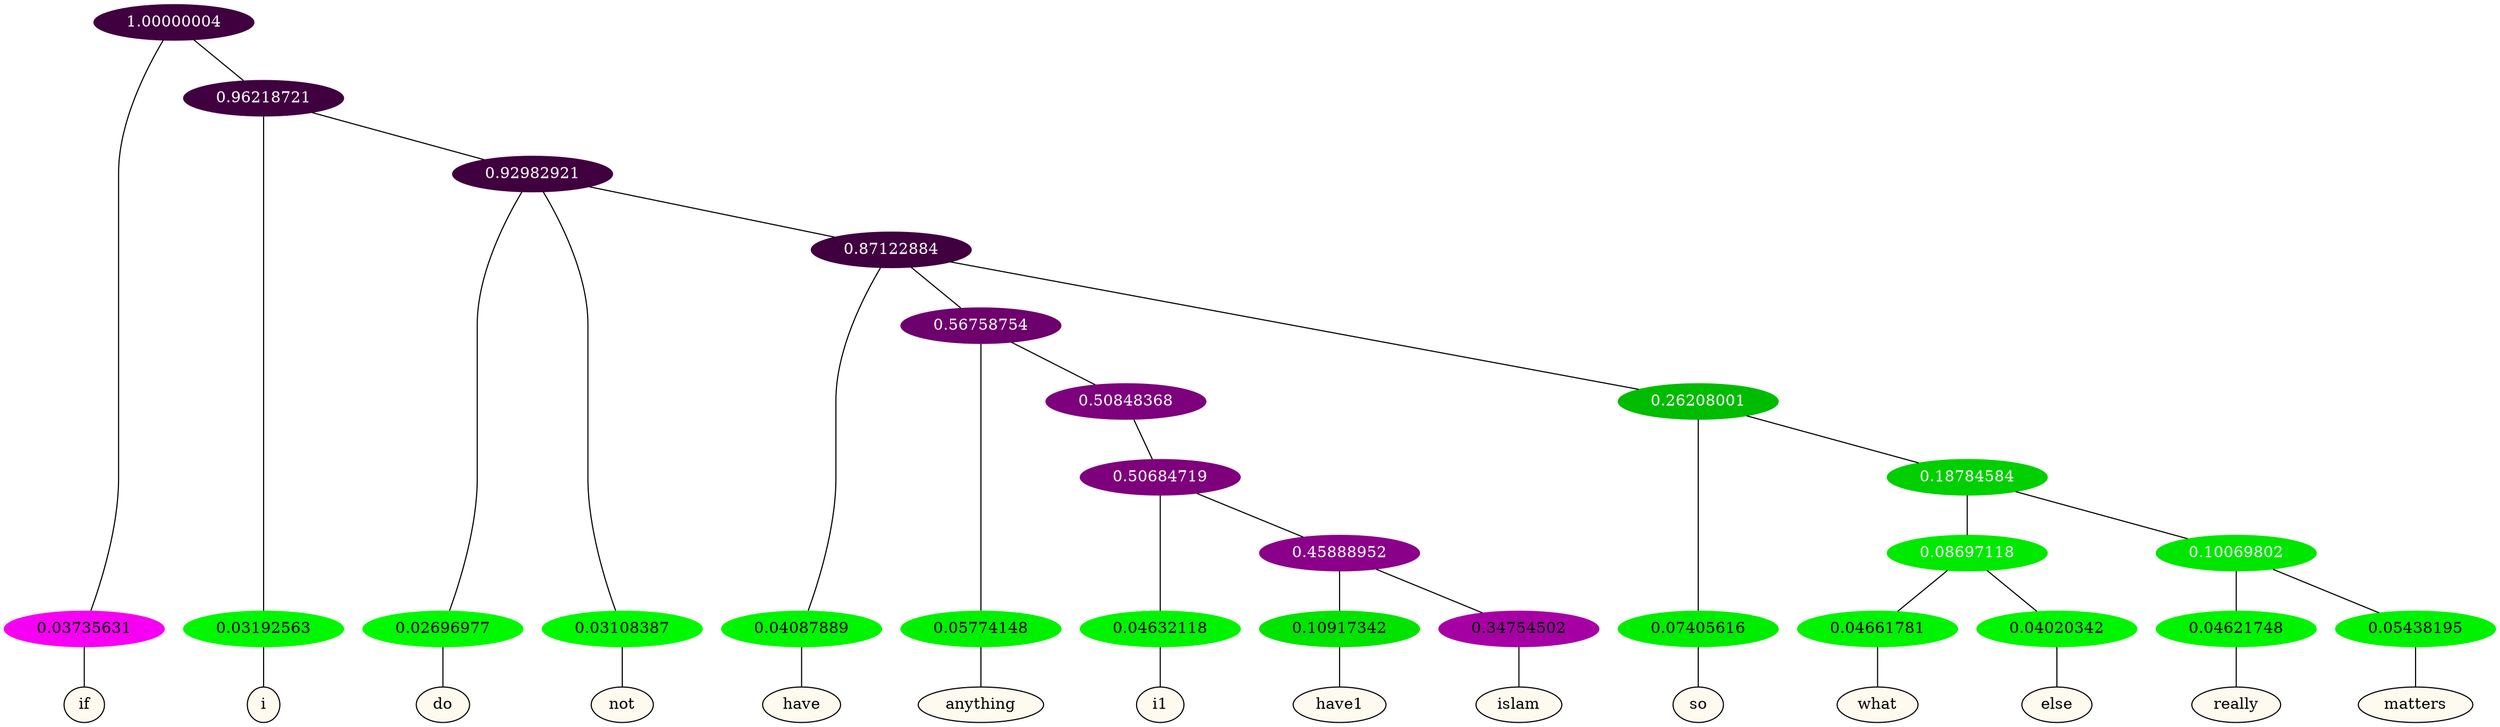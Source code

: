 graph {
	node [format=png height=0.15 nodesep=0.001 ordering=out overlap=prism overlap_scaling=0.01 ranksep=0.001 ratio=0.2 style=filled width=0.15]
	{
		rank=same
		a_w_1 [label=if color=black fillcolor=floralwhite style="filled,solid"]
		a_w_3 [label=i color=black fillcolor=floralwhite style="filled,solid"]
		a_w_5 [label=do color=black fillcolor=floralwhite style="filled,solid"]
		a_w_6 [label=not color=black fillcolor=floralwhite style="filled,solid"]
		a_w_8 [label=have color=black fillcolor=floralwhite style="filled,solid"]
		a_w_11 [label=anything color=black fillcolor=floralwhite style="filled,solid"]
		a_w_18 [label=i1 color=black fillcolor=floralwhite style="filled,solid"]
		a_w_24 [label=have1 color=black fillcolor=floralwhite style="filled,solid"]
		a_w_25 [label=islam color=black fillcolor=floralwhite style="filled,solid"]
		a_w_13 [label=so color=black fillcolor=floralwhite style="filled,solid"]
		a_w_20 [label=what color=black fillcolor=floralwhite style="filled,solid"]
		a_w_21 [label=else color=black fillcolor=floralwhite style="filled,solid"]
		a_w_22 [label=really color=black fillcolor=floralwhite style="filled,solid"]
		a_w_23 [label=matters color=black fillcolor=floralwhite style="filled,solid"]
	}
	a_n_1 -- a_w_1
	a_n_3 -- a_w_3
	a_n_5 -- a_w_5
	a_n_6 -- a_w_6
	a_n_8 -- a_w_8
	a_n_11 -- a_w_11
	a_n_18 -- a_w_18
	a_n_24 -- a_w_24
	a_n_25 -- a_w_25
	a_n_13 -- a_w_13
	a_n_20 -- a_w_20
	a_n_21 -- a_w_21
	a_n_22 -- a_w_22
	a_n_23 -- a_w_23
	{
		rank=same
		a_n_1 [label=0.03735631 color="0.835 1.000 0.963" fontcolor=black]
		a_n_3 [label=0.03192563 color="0.334 1.000 0.968" fontcolor=black]
		a_n_5 [label=0.02696977 color="0.334 1.000 0.973" fontcolor=black]
		a_n_6 [label=0.03108387 color="0.334 1.000 0.969" fontcolor=black]
		a_n_8 [label=0.04087889 color="0.334 1.000 0.959" fontcolor=black]
		a_n_11 [label=0.05774148 color="0.334 1.000 0.942" fontcolor=black]
		a_n_18 [label=0.04632118 color="0.334 1.000 0.954" fontcolor=black]
		a_n_24 [label=0.10917342 color="0.334 1.000 0.891" fontcolor=black]
		a_n_25 [label=0.34754502 color="0.835 1.000 0.652" fontcolor=black]
		a_n_13 [label=0.07405616 color="0.334 1.000 0.926" fontcolor=black]
		a_n_20 [label=0.04661781 color="0.334 1.000 0.953" fontcolor=black]
		a_n_21 [label=0.04020342 color="0.334 1.000 0.960" fontcolor=black]
		a_n_22 [label=0.04621748 color="0.334 1.000 0.954" fontcolor=black]
		a_n_23 [label=0.05438195 color="0.334 1.000 0.946" fontcolor=black]
	}
	a_n_0 [label=1.00000004 color="0.835 1.000 0.250" fontcolor=grey99]
	a_n_0 -- a_n_1
	a_n_2 [label=0.96218721 color="0.835 1.000 0.250" fontcolor=grey99]
	a_n_0 -- a_n_2
	a_n_2 -- a_n_3
	a_n_4 [label=0.92982921 color="0.835 1.000 0.250" fontcolor=grey99]
	a_n_2 -- a_n_4
	a_n_4 -- a_n_5
	a_n_4 -- a_n_6
	a_n_7 [label=0.87122884 color="0.835 1.000 0.250" fontcolor=grey99]
	a_n_4 -- a_n_7
	a_n_7 -- a_n_8
	a_n_9 [label=0.56758754 color="0.835 1.000 0.432" fontcolor=grey99]
	a_n_7 -- a_n_9
	a_n_10 [label=0.26208001 color="0.334 1.000 0.738" fontcolor=grey99]
	a_n_7 -- a_n_10
	a_n_9 -- a_n_11
	a_n_12 [label=0.50848368 color="0.835 1.000 0.492" fontcolor=grey99]
	a_n_9 -- a_n_12
	a_n_10 -- a_n_13
	a_n_14 [label=0.18784584 color="0.334 1.000 0.812" fontcolor=grey99]
	a_n_10 -- a_n_14
	a_n_15 [label=0.50684719 color="0.835 1.000 0.493" fontcolor=grey99]
	a_n_12 -- a_n_15
	a_n_16 [label=0.08697118 color="0.334 1.000 0.913" fontcolor=grey99]
	a_n_14 -- a_n_16
	a_n_17 [label=0.10069802 color="0.334 1.000 0.899" fontcolor=grey99]
	a_n_14 -- a_n_17
	a_n_15 -- a_n_18
	a_n_19 [label=0.45888952 color="0.835 1.000 0.541" fontcolor=grey99]
	a_n_15 -- a_n_19
	a_n_16 -- a_n_20
	a_n_16 -- a_n_21
	a_n_17 -- a_n_22
	a_n_17 -- a_n_23
	a_n_19 -- a_n_24
	a_n_19 -- a_n_25
}
